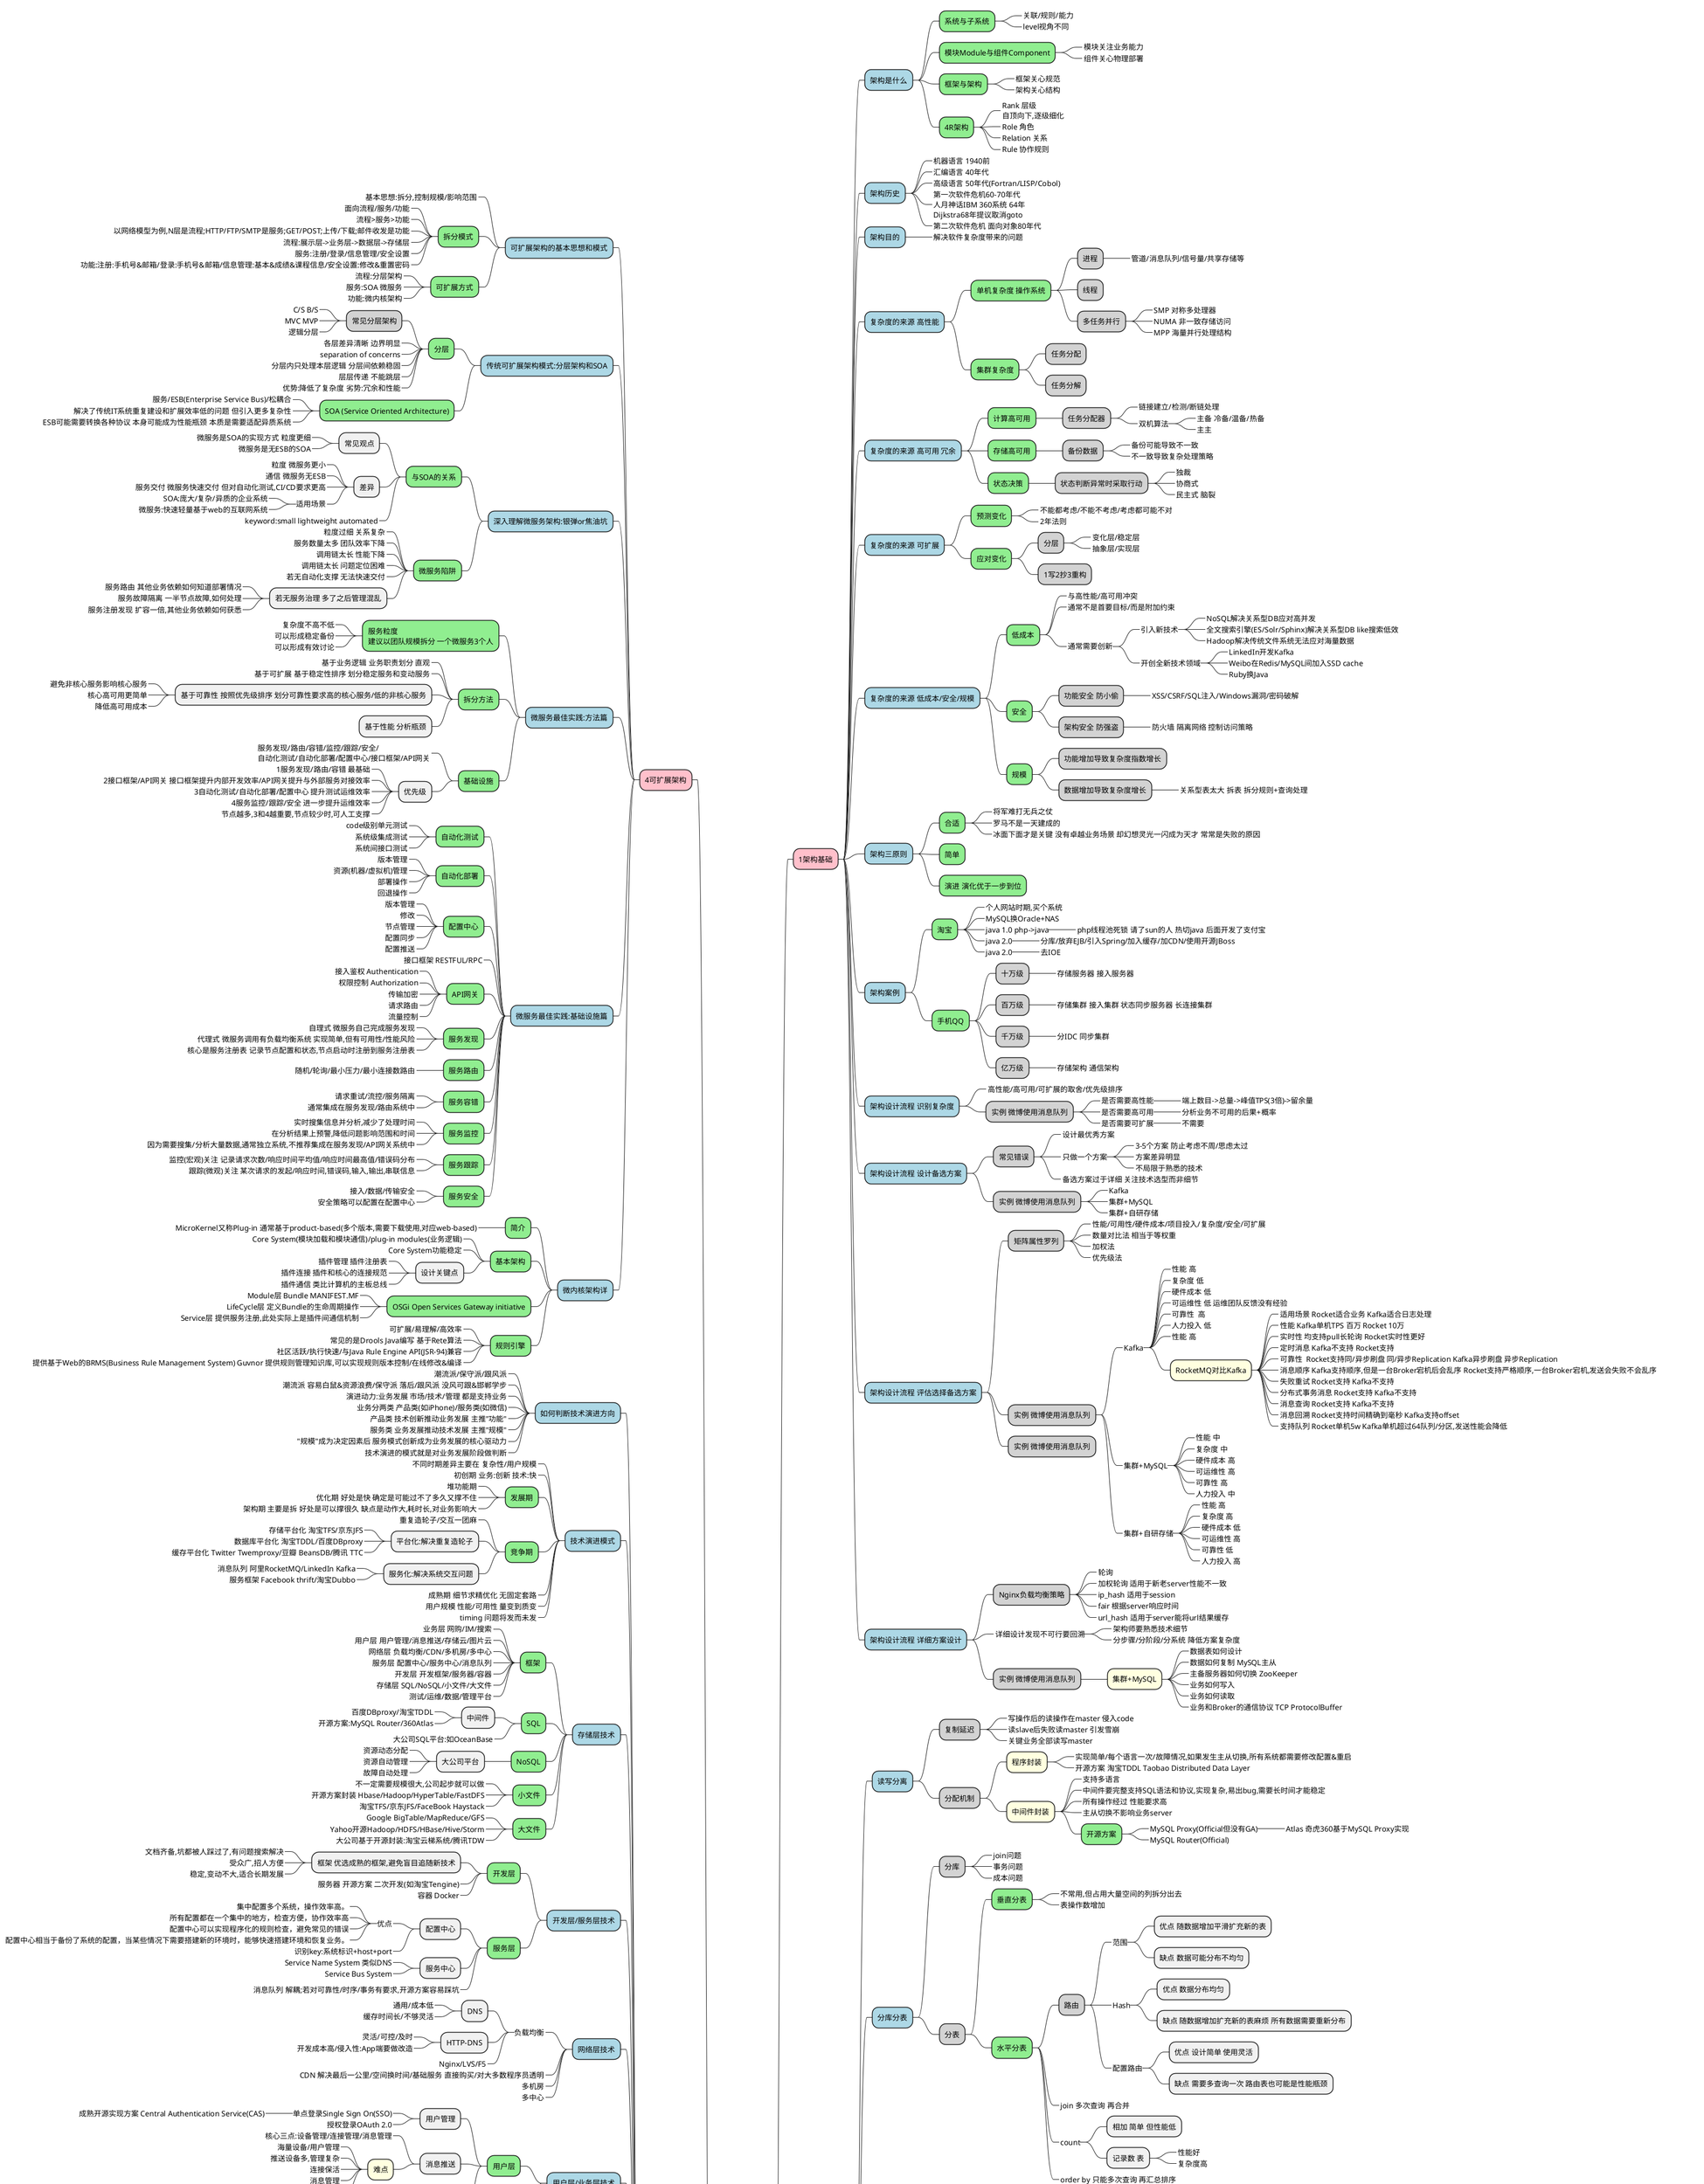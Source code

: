 @startmindmap
*[#orange] 架构基础\n判断和取舍
    *[#pink] 1架构基础
        *[#lightblue] 架构是什么
            *[#lightgreen] 系统与子系统
                *_ 关联/规则/能力
                *_ level视角不同
            *[#lightgreen] 模块Module与组件Component
                *_ 模块关注业务能力
                *_ 组件关心物理部署
            *[#lightgreen] 框架与架构
                *_ 框架关心规范
                *_ 架构关心结构
            *[#lightgreen] 4R架构
                *_ Rank 层级\n自顶向下,逐级细化
                *_ Role 角色
                *_ Relation 关系
                *_ Rule 协作规则
        *[#lightblue] 架构历史
            *_ 机器语言 1940前
            *_ 汇编语言 40年代
            *_ 高级语言 50年代(Fortran/LISP/Cobol)
            *_ 第一次软件危机60-70年代\n人月神话IBM 360系统 64年\nDijkstra68年提议取消goto
            *_ 第二次软件危机 面向对象80年代
        *[#lightblue] 架构目的
            *_ 解决软件复杂度带来的问题
        *[#lightblue] 复杂度的来源 高性能
            *[#lightgreen] 单机复杂度 操作系统
                *[#lightgrey] 进程
                    *_ 管道/消息队列/信号量/共享存储等
                *[#lightgrey] 线程
                *[#lightgrey] 多任务并行
                    *_ SMP 对称多处理器
                    *_ NUMA 非一致存储访问
                    *_ MPP 海量并行处理结构
            *[#lightgreen] 集群复杂度
                *[#lightgrey] 任务分配
                *[#lightgrey] 任务分解
        *[#lightblue] 复杂度的来源 高可用 冗余
            *[#lightgreen] 计算高可用
                *[#lightgrey] 任务分配器
                    *_ 链接建立/检测/断链处理
                    *_ 双机算法
                        *_ 主备 冷备/温备/热备
                        *_ 主主
            *[#lightgreen] 存储高可用
                *[#lightgrey] 备份数据
                    *_ 备份可能导致不一致
                    *_ 不一致导致复杂处理策略
            *[#lightgreen] 状态决策
                *[#lightgrey] 状态判断异常时采取行动
                    *_ 独裁
                    *_ 协商式
                    *_ 民主式 脑裂
        *[#lightblue] 复杂度的来源 可扩展
            *[#lightgreen] 预测变化
                *_ 不能都考虑/不能不考虑/考虑都可能不对
                *_ 2年法则
            *[#lightgreen] 应对变化
                *[#lightgrey] 分层
                    *_ 变化层/稳定层
                    *_ 抽象层/实现层
                *[#lightgrey] 1写2抄3重构
        *[#lightblue] 复杂度的来源 低成本/安全/规模
            *[#lightgreen] 低成本
                *_ 与高性能/高可用冲突
                *_ 通常不是首要目标/而是附加约束
                *_ 通常需要创新
                    *_ 引入新技术
                        *_ NoSQL解决关系型DB应对高并发
                        *_ 全文搜索引擎(ES/Solr/Sphinx)解决关系型DB like搜索低效
                        *_ Hadoop解决传统文件系统无法应对海量数据
                    *_ 开创全新技术领域
                        *_ LinkedIn开发Kafka
                        *_ Weibo在Redis/MySQL间加入SSD cache
                        *_ Ruby换Java
            *[#lightgreen] 安全
                *[#lightgrey] 功能安全 防小偷
                    *_ XSS/CSRF/SQL注入/Windows漏洞/密码破解
                *[#lightgrey] 架构安全 防强盗
                    *_ 防火墙 隔离网络 控制访问策略
            *[#lightgreen] 规模
                *[#lightgrey] 功能增加导致复杂度指数增长
                *[#lightgrey] 数据增加导致复杂度增长
                    *_ 关系型表太大 拆表 拆分规则+查询处理
        *[#lightblue] 架构三原则
            *[#lightgreen] 合适
                *_ 将军难打无兵之仗
                *_ 罗马不是一天建成的
                *_ 冰面下面才是关键 没有卓越业务场景 却幻想灵光一闪成为天才 常常是失败的原因
            *[#lightgreen] 简单
            *[#lightgreen] 演进 演化优于一步到位
        *[#lightblue] 架构案例
            *[#lightgreen] 淘宝
                *_ 个人网站时期,买个系统
                *_ MySQL换Oracle+NAS
                *_ java 1.0 php->java
                    *_ php线程池死锁 请了sun的人 热切java 后面开发了支付宝
                *_ java 2.0
                    *_ 分库/放弃EJB/引入Spring/加入缓存/加CDN/使用开源JBoss
                *_ java 2.0
                    *_ 去IOE
            *[#lightgreen] 手机QQ
                *[#lightgrey] 十万级
                    *_ 存储服务器 接入服务器
                *[#lightgrey] 百万级
                    *_ 存储集群 接入集群 状态同步服务器 长连接集群
                *[#lightgrey] 千万级
                    *_ 分IDC 同步集群
                *[#lightgrey] 亿万级
                    *_ 存储架构 通信架构
        *[#lightblue] 架构设计流程 识别复杂度
            *_ 高性能/高可用/可扩展的取舍/优先级排序
            *[#lightgrey] 实例 微博使用消息队列
                *_ 是否需要高性能
                    *_ 端上数目->总量->峰值TPS(3倍)->留余量
                *_ 是否需要高可用
                    *_ 分析业务不可用的后果+概率
                *_ 是否需要可扩展
                    *_ 不需要
        *[#lightblue] 架构设计流程 设计备选方案
            *[#lightgrey] 常见错误
                *_ 设计最优秀方案
                *_ 只做一个方案
                    *_ 3-5个方案 防止考虑不周/思虑太过
                    *_ 方案差异明显
                    *_ 不局限于熟悉的技术
                *_ 备选方案过于详细 关注技术选型而非细节
            *[#lightgrey] 实例 微博使用消息队列
                *_ Kafka
                *_ 集群+MySQL
                *_ 集群+自研存储
        *[#lightblue] 架构设计流程 评估选择备选方案
            *[#lightgrey] 矩阵属性罗列
                *_ 性能/可用性/硬件成本/项目投入/复杂度/安全/可扩展
                *_ 数量对比法 相当于等权重
                *_ 加权法
                *_ 优先级法
            *[#lightgrey] 实例 微博使用消息队列
                *_ Kafka
                    *_ 性能 高
                    *_ 复杂度 低
                    *_ 硬件成本 低
                    *_ 可运维性 低 运维团队反馈没有经验
                    *_ 可靠性  高
                    *_ 人力投入 低
                    *_ 性能 高
                    *[#lightyellow] RocketMQ对比Kafka
                        *_ 适用场景 Rocket适合业务 Kafka适合日志处理
                        *_ 性能 Kafka单机TPS 百万 Rocket 10万
                        *_ 实时性 均支持pull长轮询 Rocket实时性更好
                        *_ 定时消息 Kafka不支持 Rocket支持
                        *_ 可靠性  Rocket支持同/异步刷盘 同/异步Replication Kafka异步刷盘 异步Replication
                        *_ 消息顺序 Kafka支持顺序,但是一台Broker宕机后会乱序 Rocket支持严格顺序,一台Broker宕机,发送会失败不会乱序
                        *_ 失败重试 Rocket支持 Kafka不支持
                        *_ 分布式事务消息 Rocket支持 Kafka不支持
                        *_ 消息查询 Rocket支持 Kafka不支持
                        *_ 消息回溯 Rocket支持时间精确到毫秒 Kafka支持offset
                        *_ 支持队列 Rocket单机5w Kafka单机超过64队列/分区,发送性能会降低
                *_ 集群+MySQL
                    *_ 性能 中
                    *_ 复杂度 中
                    *_ 硬件成本 高
                    *_ 可运维性 高
                    *_ 可靠性 高
                    *_ 人力投入 中
                *_ 集群+自研存储
                    *_ 性能 高
                    *_ 复杂度 高
                    *_ 硬件成本 低
                    *_ 可运维性 高
                    *_ 可靠性 低
                    *_ 人力投入 高
            *[#lightgrey] 实例 微博使用消息队列
        *[#lightblue] 架构设计流程 详细方案设计
            *[#lightgrey] Nginx负载均衡策略
                *_ 轮询
                *_ 加权轮询 适用于新老server性能不一致
                *_ ip_hash 适用于session
                *_ fair 根据server响应时间
                *_ url_hash 适用于server能将url结果缓存
            *_ 详细设计发现不可行要回溯
                *_ 架构师要熟悉技术细节
                *_ 分步骤/分阶段/分系统 降低方案复杂度
            *[#lightgrey] 实例 微博使用消息队列
                *[#lightyellow] 集群+MySQL
                    *_ 数据表如何设计
                    *_ 数据如何复制 MySQL主从
                    *_ 主备服务器如何切换 ZooKeeper
                    *_ 业务如何写入
                    *_ 业务如何读取
                    *_ 业务和Broker的通信协议 TCP ProtocolBuffer
    *[#pink] 2高性能架构
        *[#lightblue] 读写分离
            *[#lightgrey] 复制延迟
                *_ 写操作后的读操作在master 侵入code
                *_ 读slave后失败读master 引发雪崩
                *_ 关键业务全部读写master
            *[#lightgrey] 分配机制
                *[#lightyellow] 程序封装
                    *_ 实现简单/每个语言一次/故障情况,如果发生主从切换,所有系统都需要修改配置&重启
                    *_ 开源方案 淘宝TDDL Taobao Distributed Data Layer
                *[#lightyellow] 中间件封装
                    *_ 支持多语言
                    *_ 中间件要完整支持SQL语法和协议,实现复杂,易出bug,需要长时间才能稳定
                    *_ 所有操作经过 性能要求高
                    *_ 主从切换不影响业务server
                    *[#lightgreen] 开源方案
                        *_ MySQL Proxy(Official但没有GA)
                            *_ Atlas 奇虎360基于MySQL Proxy实现
                        *_ MySQL Router(Official)
        *[#lightblue] 分库分表
            *[#lightgrey] 分库
                *_ join问题
                *_ 事务问题
                *_ 成本问题
            *[#lightgrey] 分表
                *[#lightgreen] 垂直分表
                    *_ 不常用,但占用大量空间的列拆分出去
                    *_ 表操作数增加
                *[#lightgreen] 水平分表
                    *[#lightgrey] 路由
                        *_ 范围
                            * 优点 随数据增加平滑扩充新的表
                            * 缺点 数据可能分布不均匀
                        *_ Hash
                            * 优点 数据分布均匀
                            * 缺点 随数据增加扩充新的表麻烦 所有数据需要重新分布
                        *_ 配置路由
                            * 优点 设计简单 使用灵活
                            * 缺点 需要多查询一次 路由表也可能是性能瓶颈
                    *_ join 多次查询 再合并
                    *_ count
                        * 相加 简单 但性能低
                        * 记录数 表
                            *_ 性能好
                            *_ 复杂度高
                    *_ order by 只能多次查询 再汇总排序
        *[#lightblue] NoSQL
            *[#lightgreen] 关系型DB的问题
                * 关系型存储行数据 无法支持复杂数据结构
                * schema强约束 扩展不便
                * 大数据场景IO较高 即使只对一列运算 整行数据进入内存
                * 全文搜索功能弱 like整表扫描
            *[#lightgreen] NoSQL的优势 牺牲ACID获得
            *[#lightgreen] KV存储 复杂数据结构 Redis
                * 事务仅支持I/C无法保证A/D
            *[#lightgreen] 文档数据库 解决强schema约束 MongoDB
                *_ 新增字段简单 历史数据不会出错 支持复杂数据结构
                *_ 不支持事务
                *_ 不支持join
            *[#lightgreen] 列式数据库 大数据IO问题 HBase
                *_ 节省IO 操作列不需要读整行数据
                *_ 数据压缩比高 列数据相似度更高
                *_ 频繁更新多个列时 可能有性能问题 因为多个列存储在磁盘不连续空间 随机写效率差
                *_ 因为压缩率高 更新需要解压缩更新再压缩
            *[#lightgreen] 全文搜索引擎 全文搜索能力 ElasticSearch
                *_ 基本原理 inverted index 正排是文档到单词
        *[#lightblue] 缓存架构
            *_ 单机MemCache tps 5万以上
            *[#lightgreen] 缓存穿透
                *_ 数据不存在 放逻辑空值预防
                *_ 缓存数据生成成本高
                    *_ 识别爬虫禁止访问 可能影响SEO(搜索引擎优化)和推广
                    *_ 监控识别 及时处理
            *[#lightgreen] 缓存雪崩
                *_ 更新锁 只有一个线程能更新缓存, 分布式情况可能需要分布式锁
                *_ 后台更新 缓存预热
            *[#lightgreen] 缓存热点
                *_ 多缓存节点 过期时间范围内随机
        *[#lightblue] 单服务器 PPC&TPC
            *[#lightgreen] 性能关键 并发模型
                *_ 如何处理连接
                *_ 如何处理请求
                *_ IO模型 阻塞与否/同步与否
                *_ 进程模型 单进程/多进程/多线程
            *[#lightgreen] PPC(Process Per Connection)
                * 流程
                    *_ 父进程 socket bind listen accept fork close
                    *_ 子进程 read 业务处理 write close
                * 问题
                    *_ fork代价高
                    *_ 进程通信复杂 IPC(Interprocess Communication)
                    *_ 并发不高 最多几百
                * pre-fork
                    * 优点 省去fork操作
                    * 缺点 惊群(Linux 2.6+解决)
                    * Apache MPM pre-fork 支持256连接
            *[#lightgreen] TPC(Thread Per Connection)
                * 流程
                    *_ 父进程 socket bind listen accept p-thread
                    *_ 子线程 read 业务处理 write close
                * 优点 解决 fork代价高/进程间通信复杂
                * 缺点 创建线程也有代价/线程间共享&互斥复杂/多线程互相影响(单线程可能导致进程退出)
                * pre-thread
                    * Apache MPM worker 默认支持16*25=400并发线程
        *[#lightblue] 单服务器 Reactor&Proactor
            *[#lightgreen] Reactor(Dispatcher)
                *_ PPC的问题 每个连接创建/销毁进程,开销大 解决方式:资源池
                * 后续问题 阻塞IO效率低 可以改为非阻塞+轮询
                    *_ CPU开销大
                    *_ 连接数多的时候轮询效率低
                * IO多路复用
                    * 多连接共用一个阻塞对象后,进程只在一个阻塞对象等待,不再轮询所有连接
                        *_ 常见实现方式 select/epoll/kqueue
                    *_ 当某条连接有数据可以处理时,操作系统通知进程,进程从阻塞态返回,进行业务处理
                * Reactor典型方案
                    *[#lightyellow] 单reactor 单进程/线程
                        * 特点
                            *_ 优点 简单,无进程间通信,无进程竞争
                            *_ 缺点 只有一个进程,无法发挥CPU多核性能
                            *_ 缺点 Handler在处理某个连接上的业务时,无法处理其他连接的事件,很容易导致性能瓶颈
                        * 适用场景 业务处理非常快速Redis/C语言一般是单进程/Java一般是单线程,因为JVM才是进程
                    *[#lightyellow] 单reactor 多线程
                        * 特点
                            *_ 优点 可以充分利用多核处理能力
                            * 缺点 多线程数据共享/访问复杂
                                *_ 子线程处理后将结果返回主线程,涉及共享数据的互斥/保护机制
                                *_ 以Java的NIO为例 Selector线程安全\n但Selector.selectKeys返回的集合非线程安全\n对selectedKeys必须单进程处理或采取同步措施保护
                            *_ 缺点 Reactor承担所有event的监听/响应,只在主线程运行,瞬间高并发会成为性能瓶颈
                    *[#lightyellow] 多reactor 多进程/线程
            *[#lightgreen] Proactor
        *[#lightblue] 负载均衡 分类及架构
            *[#lightgreen] 负载均衡不只是为了业务单元的负载达到均衡状态/本质是业务分配器
            *[#lightgreen] DNS负载均衡 地理级别
                *_ 简单/成本低/就近访问 提升速度
                *_ 更新不及时/扩展性差/分配策略简单
            *[#lightgreen] 硬件负载均衡 F5/A10 集群级别
                *_ 功能&性能强(百万级)/稳定性好/支持安全防护
                *_ 价格高/扩展能力差
            *[#lightgreen] 软件负载均衡 机器级别
                *_ Nginx&LVS
                    *_ Nginx软件7层
                    *_ Linux内核4层
                    *_ 协议和灵活性 Nginx支持http/Email协议 LVS协议无关,都可以做,例如聊天/数据库
                *_ 简单/便宜/灵活
                *_ 性能一般(Nginx5w,LVS10w级)/功能没有硬件强/一般不具备安全功能(防火墙和防DDos攻击等)
        *[#lightblue] 负载均衡算法
            *[#lightgreen] 任务平分类/负载均衡类/性能最优/Hash类
            *[#lightgreen] 轮询 简单/不关心服务器状态
            *[#lightgreen] 加权轮询 解决机器能力不一致
            *[#lightgreen] 负载最低优先 感知机器状态/复杂
            *[#lightgreen] 性能最优类
                *_ 全部统计响应时间 本身也消耗性能
                *_ 部分统计 确定合适采样率 本身复杂
                *_ 统计周期如何确认 比较复杂
            *[#lightgreen] 任务平分类/负载均衡类/性能最优/Hash类
            *[#lightgreen] Hash类
                *_ 源地址
                *_ 业务ID
    *[#pink] 3高可用架构
        *[#lightblue] CAP理论
            *[#lightgreen] 分布式系统(inter-connected & share-data)在读写操作时,无法CAP三项全选
            *[#lightgreen] C consistency 一致性 对指定客户端来说,读操作保证返回最新写操作结果
            *[#lightgreen] A availability 可用性 非故障节点在合理时间返回合理响应
            *[#lightgreen] P partition tolerance 分区容忍性 网络分区后系统可以继续function
            *[#lightgreen] 逻辑上CA不可选 只能CP or AP
        *[#lightblue] CAP细节
            *[#lightgreen] CAP细节
                *_ CAP关注的是data not system
                *_ CAP是忽略网络延迟的
                *_ 既要考虑分区时CP or AP, 更要考虑不分区时尽量CA
                *_ 为分区恢复做准备
            *[#lightgreen] ACID
            *[#lightgreen] BASE
                *_ Basically Available 损失部分 保证核心
                *_ Soft State 即不一致
                *_ Eventually Consistency
        *[#lightblue] FMEA方法 排除可用性隐患
            *[#lightgreen] 介绍
                *_ Failure mode and effects analysis
                *_ 给出初始架构设计图
                *_ 假设某个部件出故障
                *_ 分析影响
                *_ 根据分析做优化
            *_ 功能点 用户视角而非系统各个模块功能划分
            *_ 故障模式 故障点/故障形式 只关注现象,暂不关注原因 多量化描述
            *_ 故障影响 偶尔不可用/完全不可用/部分用户不可用/响应慢/结果出错 多量化描述
            *[#lightgreen] 严重程度 致命/高/中/低/无 五档
                *_ 严重程度 = 功能点重要程度*故障影响范围*功能点受损程度
            *[#lightgreen] 原因
                *_ 概率不同
                *_ 检测手段不同
                *_ 处理措施不同
            *[#lightgreen] 概率 高/中/低
                *_ 硬件
                *_ 开源系统
                *_ 自研系统
            *_ 风险程度 严重程度*概率
            *_ 已有措施 告警/容错/自恢复
            *_ 规避措施 技术手段/管理手段
            *_ 解决措施
            *_ 后续规划
            *_ FMEA实战
        *[#lightblue] 高可用存储 双机架构
            *_ 数据如何复制/节点职责/应对复制延迟/应对复制中断
            *[#lightgreen] 主备复制
                *_ 简单 只需复制数据 无需判断状态
                *_ 备机仅备份,浪费资源 故障需要人工干预
            *[#lightgreen] 主从复制
                *_ 主机故障,不影响读 发挥了硬件性能
                *_ 复杂 延迟可能导致不一致 故障需要人工干预
            *[#lightgreen] 双机切换
                *_ 主备状态判断
                    *_ 状态传递渠道
                    *_ 状态检测内容
                *_ 切换决策 时机/策略/自动程度
                *_ 数据冲突解决
                *_ 互连式 自动决定主机 依赖状态传递渠道
                *_ 中介式 状态决策更简单 中介高可用 MongoDB ReplicaSet
                *_ 模拟式 实现简单 状态信息少,决策可能有偏差
            *[#lightgreen] 主主复制 无需状态信息传递/状态决策/状态切换 但数据要双向复制 适用于临时性/可丢失/可覆盖
        *[#lightblue] 高可用存储 集群和分区
            *[#lightgreen] 数据集群
                *[#lightgrey] 数据集中
                    *_ 如何复制给备机 多通道:主机压力大/数据一致性难保证
                    *_ 如何检查主机状态
                    *_ 如何决定新的主机
                *[#lightgrey] 数据分散
                    *_ 均衡性
                    *_ 容错性
                    *_ 可伸缩性
                    *_ 执行数据分配角色
                        *_ Hadoop nameNode
                        *_ ElasticSearch masterNode
            *[#lightgreen] 数据分区
                *[#lightgrey] 考量
                    *_ 数据量 直接决定分区规则的复杂度
                    *_ 分区规则 地理级别 业务范围/成本
                    * 复制规则
                        *_ 集中式 设计简单/容易扩展/成本高
                        *_ 互备式 设计复杂/扩展麻烦/成本低
                        *_ 独立式 设计简单,互不影响/扩展容易/成本高
        *[#lightblue] 如何设计计算高可用
            *[#lightgreen] 复杂度主要体现在任务管理方面
                *_ 哪些服务器可以执行任务
                *_ 任务如何重新执行
                *_ 需要逻辑上的任务分配角色
            *[#lightgreen] 主备 简单
                *_ 冷备 节省能源 切换时间长
                *_ 温备 服务已经启动,但不对外暴露
            *[#lightgreen] 主从
                *_ 从机也执行 发挥硬件性能
                *_ 任务分类,更复杂
            *[#lightgreen] 集群
                *_ 主备/主从 需要人工切换 集群自动完成切换
                *[#lightgrey] 对称集群 所有server角色一样
                    *_ 即负载均衡
                    *_ 需要分配策略
                    *_ 需要检测server状态
                *[#lightgrey] 非对称集群
                    *_ 任务分配更复杂
                    *_ 角色分配实现更复杂
        *[#lightblue] 业务高可用 异地多活
            *_ 复杂度高 成本高
            *[#lightgreen] 同城异区
                *_ 延迟低
                *_ 防机房级别故障
            *[#lightgreen] 跨城异地
                *_ 防极端灾难
                *_ 信号在光纤差不多20wkm/s
                *_ 北京到广州RTT(Round Trip Time) 50ms
                *_ 数据一定会不一致
            *[#lightgreen] 跨国异地
                *_ 服务不同区
                *_ 只读业务
        *[#lightblue] 异地多活 4大技巧
            *[#lightgreen] 保证核心业务的异地多活
                *_ 以账号系统为例,登录是核心功能,注册和用户信息不是
            *[#lightgreen] 保证核心数据的最终一致
                *_ 加快同步速度,例如搭建高速网络 cost高
                *_ 只同步核心数据
                *_ 只保证最终一致
            *[#lightgreen] 采用多种手段同步数据
                *_ 消息队列
                *_ 二次读取
                *_ 存储系统同步方式
                *_ 回源读取
                *_ 重新生成数据
            *[#lightgreen] 只保证绝大多数用户的异地多活
                *_ trade off有的点只能sacrifice
                *_ 挂公告
                *_ 事后补偿
                *_ 补充体验
        *[#lightblue] 异地多活设计4步走
            *[#lightgreen] 业务分级
                *_ 访问量大 核心业务 产生大量收入
            *[#lightgreen] 数据分类
                *_ 数据量
                *_ 唯一性
                *_ 实时性
                *_ 可丢失性
                *_ 可恢复性
            *[#lightgreen] 数据同步
                *_ 消息队列
                *_ 重复生成
                *_ 存储系统同步
            *[#lightgreen] 异常处理
                * 目的
                    *_ 问题发生时,避免少量数据异常导致整体业务不可用
                    *_ 问题恢复后,修正异常数据
                    *_ 安抚用户,弥补用户损失
                * 多通道同步
                    *_ 一般双通道即可
                    *_ 不能用相同的网络连接
                    *_ 数据可覆盖
                * 同步和访问结合
                    *_ 数据有路由规则
                    *_ 不能用相同的网络连接
                    *_ 数据优先本地 适合实时性要求高的数据
                * 日志记录 用于数据恢复
                    *_ 服务器上,数据库中保存日志
                    *_ 本地独立系统保存日志
                    *_ 日志异地保存
                *_ 用户补偿 给代金券/红包
        *[#lightblue] 如何应对接口级故障
            *_ 主要原因系统压力大,负载太高,无法快速处理,引发更多后续问题
                *_ 内部原因 bug/数据库慢查询/逻辑不完善导致内存耗尽
                *_ 外部原因 黑客/促销or抢购/三方系统请求量大/三方系统响应慢
            *[#lightgreen] 降级 丢卒保车
                *_ 系统后门降级 成本低 需要一台台操作服务器
                *_ 独立降级系统 降级到单独系统
            *[#lightgreen] 熔断
                *_ 降级处理内部系统故障 熔断处理外部系统故障
                *_ 需要统一API调用层
                *_ 阈值设计
            *[#lightgreen] 限流
                *[#lightgrey] 基于请求
                    *_ 限制总量
                    *_ 限制时间量
                    *_ 难点在合理阈值 适用于业务功能相对简单的系统
                *[#lightgrey] 基于资源
                    *_ CPU占有率/队列长度
                    *_ 难点在如何确定关键资源,如何设定合理阈值
                *[#lightgrey] 限流算法
                    *[#lightyellow] 时间窗
                        *_ 固定时间窗 简单 但存在临界点问题
                        *_ 滑动时间窗 效果更好 实现更复杂
                    *[#lightyellow] 桶
                        *_ 漏桶
                            *_  流入速率不固定/匀速流出/桶满丢弃
                            *_  总量控制 桶大小是关键
                            *_  突发流量丢弃少 桶能缓存请求
                            *_  桶大小不易动态调整
                            *_  无法控制流出速度
                            *_  适用于瞬时高并发(秒杀)
                        *_ 令牌桶
                            *_  固定速度放入桶内令牌/业务请求先拿牌/拿不到牌丢弃
                            *_  速率控制
                            *_  突发流量丢弃相对多,因为桶内不能累积太多令牌
                            *_  速率可动态调整
                            *_  实现相对复杂
                            *_  适用于控制访问第三方/控制自己处理速度
            *[#lightgreen] 排队
                *_ 实际是限流的变种
                *_ 12306 排队/调度/服务模块
left side
    *[#pink] 4可扩展架构
        *[#lightblue] 可扩展架构的基本思想和模式
            *_ 基本思想:拆分,控制规模/影响范围
            *[#lightgreen] 拆分模式
                *_ 面向流程/服务/功能
                *_ 流程>服务>功能
                *_ 以网络模型为例,N层是流程;HTTP/FTP/SMTP是服务;GET/POST;上传/下载;邮件收发是功能
                *_ 流程:展示层->业务层->数据层->存储层
                *_ 服务:注册/登录/信息管理/安全设置
                *_ 功能:注册:手机号&邮箱/登录:手机号&邮箱/信息管理:基本&成绩&课程信息/安全设置:修改&重置密码
            *[#lightgreen] 可扩展方式
                *_ 流程:分层架构
                *_ 服务:SOA 微服务
                *_ 功能:微内核架构
        *[#lightblue] 传统可扩展架构模式:分层架构和SOA
            *[#lightgreen] 分层
                *[#lightgrey] 常见分层架构
                    *_ C/S B/S
                    *_ MVC MVP
                    *_ 逻辑分层
                *_ 各层差异清晰 边界明显
                *_ separation of concerns
                *_ 分层内只处理本层逻辑 分层间依赖稳固
                *_ 层层传递 不能跳层
                *_ 优势:降低了复杂度 劣势:冗余和性能
            *[#lightgreen] SOA (Service Oriented Architecture)
                *_ 服务/ESB(Enterprise Service Bus)/松耦合
                *_ 解决了传统IT系统重复建设和扩展效率低的问题 但引入更多复杂性
                *_ ESB可能需要转换各种协议 本身可能成为性能瓶颈 本质是需要适配异质系统
        *[#lightblue] 深入理解微服务架构:银弹or焦油坑
            *[#lightgreen] 与SOA的关系
                * 常见观点
                    *_ 微服务是SOA的实现方式 粒度更细
                    *_ 微服务是无ESB的SOA
                * 差异
                    *_ 粒度 微服务更小
                    *_ 通信 微服务无ESB
                    *_ 服务交付 微服务快速交付 但对自动化测试,CI/CD要求更高
                    *_ 适用场景
                        *_ SOA:庞大/复杂/异质的企业系统
                        *_ 微服务:快速轻量基于web的互联网系统
                *_ keyword:small lightweight automated
            *[#lightgreen] 微服务陷阱
                *_ 粒度过细 关系复杂
                *_ 服务数量太多 团队效率下降
                *_ 调用链太长 性能下降
                *_ 调用链太长 问题定位困难
                *_ 若无自动化支撑 无法快速交付
                * 若无服务治理 多了之后管理混乱
                    *_ 服务路由 其他业务依赖如何知道部署情况
                    *_ 服务故障隔离 一半节点故障,如何处理
                    *_ 服务注册发现 扩容一倍,其他业务依赖如何获悉
        *[#lightblue] 微服务最佳实践:方法篇
            *[#lightgreen] 服务粒度\n建议以团队规模拆分 一个微服务3个人
                *_ 复杂度不高不低
                *_ 可以形成稳定备份
                *_ 可以形成有效讨论
            *[#lightgreen] 拆分方法
                *_ 基于业务逻辑 业务职责划分 直观
                *_ 基于可扩展 基于稳定性排序 划分稳定服务和变动服务
                * 基于可靠性 按照优先级排序 划分可靠性要求高的核心服务/低的非核心服务
                    *_ 避免非核心服务影响核心服务
                    *_ 核心高可用更简单
                    *_ 降低高可用成本
                * 基于性能 分析瓶颈
            *[#lightgreen] 基础设施
                *_ 服务发现/路由/容错/监控/跟踪/安全/\n自动化测试/自动化部署/配置中心/接口框架/API网关
                * 优先级
                    *_ 1服务发现/路由/容错 最基础
                    *_ 2接口框架/API网关 接口框架提升内部开发效率/API网关提升与外部服务对接效率
                    *_ 3自动化测试/自动化部署/配置中心 提升测试运维效率
                    *_ 4服务监控/跟踪/安全 进一步提升运维效率
                    *_ 节点越多,3和4越重要,节点较少时,可人工支撑
        *[#lightblue] 微服务最佳实践:基础设施篇
            *[#lightgreen] 自动化测试
                *_ code级别单元测试
                *_ 系统级集成测试
                *_ 系统间接口测试
            *[#lightgreen] 自动化部署
                *_ 版本管理
                *_ 资源(机器/虚拟机)管理
                *_ 部署操作
                *_ 回退操作
            *[#lightgreen] 配置中心
                *_ 版本管理
                *_ 修改
                *_ 节点管理
                *_ 配置同步
                *_ 配置推送
            *_ 接口框架 RESTFUL/RPC
            *[#lightgreen] API网关
                *_ 接入鉴权 Authentication
                *_ 权限控制 Authorization
                *_ 传输加密
                *_ 请求路由
                *_ 流量控制
            *[#lightgreen] 服务发现
                *_ 自理式 微服务自己完成服务发现
                *_ 代理式 微服务调用有负载均衡系统 实现简单,但有可用性/性能风险
                *_ 核心是服务注册表 记录节点配置和状态,节点启动时注册到服务注册表
            *[#lightgreen] 服务路由
                *_ 随机/轮询/最小压力/最小连接数路由
            *[#lightgreen] 服务容错
                *_ 请求重试/流控/服务隔离
                *_ 通常集成在服务发现/路由系统中
            *[#lightgreen] 服务监控
                *_ 实时搜集信息并分析,减少了处理时间
                *_ 在分析结果上预警,降低问题影响范围和时间
                *_ 因为需要搜集/分析大量数据,通常独立系统,不推荐集成在服务发现/API网关系统中
            *[#lightgreen] 服务跟踪
                *_ 监控(宏观)关注 记录请求次数/响应时间平均值/响应时间最高值/错误码分布
                *_ 跟踪(微观)关注 某次请求的发起/响应时间,错误码,输入,输出,串联信息
            *[#lightgreen] 服务安全
                *_ 接入/数据/传输安全
                *_ 安全策略可以配置在配置中心
        *[#lightblue] 微内核架构详
            *[#lightgreen] 简介
                *_ MicroKernel又称Plug-in 通常基于product-based(多个版本,需要下载使用,对应web-based)
            *[#lightgreen] 基本架构
                *_ Core System(模块加载和模块通信)/plug-in modules(业务逻辑)
                *_ Core System功能稳定
                * 设计关键点
                    *_ 插件管理 插件注册表
                    *_ 插件连接 插件和核心的连接规范
                    *_ 插件通信 类比计算机的主板总线
            *[#lightgreen] OSGi Open Services Gateway initiative
                *_ Module层 Bundle MANIFEST.MF
                *_ LifeCycle层 定义Bundle的生命周期操作
                *_ Service层 提供服务注册,此处实际上是插件间通信机制
            *[#lightgreen] 规则引擎
                *_ 可扩展/易理解/高效率
                *_ 常见的是Drools Java编写 基于Rete算法
                *_ 社区活跃/执行快速/与Java Rule Engine API(JSR-94)兼容
                *_ 提供基于Web的BRMS(Business Rule Management System) Guvnor 提供规则管理知识库,可以实现规则版本控制/在线修改&编译
    *[#pink] 5架构实战
        *[#lightblue] 如何判断技术演进方向
            *_ 潮流派/保守派/跟风派
            *_ 潮流派 容易白鼠&资源浪费/保守派 落后/跟风派 没风可跟&邯郸学步
            *_ 演进动力:业务发展 市场/技术/管理 都是支持业务
            *_ 业务分两类 产品类(如iPhone)/服务类(如微信)
            *_ 产品类 技术创新推动业务发展 主推"功能"
            *_ 服务类 业务发展推动技术发展 主推"规模"
            *_ "规模"成为决定因素后 服务模式创新成为业务发展的核心驱动力
            *_ 技术演进的模式就是对业务发展阶段做判断
        *[#lightblue] 技术演进模式
            *_ 不同时期差异主要在 复杂性/用户规模
            *_ 初创期 业务:创新 技术:快
            *[#lightgreen] 发展期
                *_ 堆功能期
                *_ 优化期 好处是快 确定是可能过不了多久又撑不住
                *_ 架构期 主要是拆 好处是可以撑很久 缺点是动作大,耗时长,对业务影响大
            *[#lightgreen] 竞争期
                *_ 重复造轮子/交互一团麻
                * 平台化:解决重复造轮子
                    *_ 存储平台化 淘宝TFS/京东JFS
                    *_ 数据库平台化 淘宝TDDL/百度DBproxy
                    *_ 缓存平台化 Twitter Twemproxy/豆瓣 BeansDB/腾讯 TTC
                * 服务化:解决系统交互问题
                    *_ 消息队列 阿里RocketMQ/LinkedIn Kafka
                    *_ 服务框架 Facebook thrift/淘宝Dubbo
            *_ 成熟期 细节求精优化 无固定套路
            *_ 用户规模 性能/可用性 量变到质变
            *_ timing 问题将发而未发
        *[#lightblue] 存储层技术
            *[#lightgreen] 框架
                *_ 业务层 网购/IM/搜索
                *_ 用户层 用户管理/消息推送/存储云/图片云
                *_ 网络层 负载均衡/CDN/多机房/多中心
                *_ 服务层 配置中心/服务中心/消息队列
                *_ 开发层 开发框架/服务器/容器
                *_ 存储层 SQL/NoSQL/小文件/大文件
                *_ 测试/运维/数据/管理平台
            *[#lightgreen] SQL
                * 中间件
                    *_ 百度DBproxy/淘宝TDDL
                    *_ 开源方案:MySQL Router/360Atlas
                *_ 大公司SQL平台:如OceanBase
            *[#lightgreen] NoSQL
                * 大公司平台
                    *_ 资源动态分配
                    *_ 资源自动管理
                    *_ 故障自动处理
            *[#lightgreen] 小文件
                *_ 不一定需要规模很大,公司起步就可以做
                *_ 开源方案封装 Hbase/Hadoop/HyperTable/FastDFS
                *_ 淘宝TFS/京东JFS/FaceBook Haystack
            *[#lightgreen] 大文件
                *_ Google BigTable/MapReduce/GFS
                *_ Yahoo开源Hadoop/HDFS/HBase/Hive/Storm
                *_ 大公司基于开源封装:淘宝云梯系统/腾讯TDW
        *[#lightblue] 开发层/服务层技术
            *[#lightgreen] 开发层
                * 框架 优选成熟的框架,避免盲目追随新技术
                    *_ 文档齐备,坑都被人踩过了,有问题搜索解决
                    *_ 受众广,招人方便
                    *_ 稳定,变动不大,适合长期发展
                *_ 服务器 开源方案 二次开发(如淘宝Tengine)
                *_ 容器 Docker
            *[#lightgreen] 服务层
                * 配置中心
                    *_ 优点
                        *_ 集中配置多个系统，操作效率高。
                        *_ 所有配置都在一个集中的地方，检查方便，协作效率高
                        *_ 配置中心可以实现程序化的规则检查，避免常见的错误
                        *_ 配置中心相当于备份了系统的配置，当某些情况下需要搭建新的环境时，能够快速搭建环境和恢复业务。
                    *_ 识别key:系统标识+host+port
                * 服务中心
                    *_ Service Name System 类似DNS
                    *_ Service Bus System
                *_ 消息队列 解耦;若对可靠性/时序/事务有要求,开源方案容易踩坑
        *[#lightblue] 网络层技术
            *_ 负载均衡
                * DNS
                    *_ 通用/成本低
                    *_ 缓存时间长/不够灵活
                * HTTP-DNS
                    *_ 灵活/可控/及时
                    *_ 开发成本高/侵入性:App端要做改造
                *_ Nginx/LVS/F5
            *_ CDN 解决最后一公里/空间换时间/基础服务 直接购买/对大多数程序员透明
            *_ 多机房
            *_ 多中心
        *[#lightblue] 用户层/业务层技术
            *[#lightgreen] 用户层
                * 用户管理
                    *_ 单点登录Single Sign On(SSO)
                        *_ 成熟开源实现方案 Central Authentication Service(CAS)
                    *_ 授权登录OAuth 2.0
                * 消息推送
                    *_ 核心三点:设备管理/连接管理/消息管理
                    *[#lightyellow] 难点
                        *_ 海量设备/用户管理
                        *_ 推送设备多,管理复杂
                        *_ 连接保活
                        *_ 消息管理
                        *_ 推送规则维护
                * 存储云/图片云 数据量大/体积小/访问有时效性
            *[#lightgreen] 业务层
                *_ 业务拆分
                *_ 分久必合 职责关联性强的合并为虚拟业务域
                *_ 总体思路:高内聚 低耦合
        *[#lightblue] 平台技术
            *[#lightgreen] 运维平台
                *_ 配置(资源管理:机器&IP&虚拟机)
                *_ 部署(包管理/灰度发布/回滚)
                *_ 监控
                *_ 应急(停止程序&下线故障机器&切换IP)
                *_ 标准化/平台化/自动化/可视化
            *[#lightgreen] 测试平台
                *_ 用例管理
                *_ 资源管理
                *_ 任务管理
                *_ 数据管理(执行时间/结果/执行期间资源占用情况等)
            *[#lightgreen] 数据平台
                * 数据管理
                    *_ 数据采集
                    *_ 数据存储
                    *_ 数据访问 对外提供协议用于读写
                    *_ 数据安全
                *_ 数据分析
                    *_ 数据统计
                    *_ 数据挖掘
                    *_ 机器学习
                    *_ 深度学习
                *_ 数据应用 在线应用:推荐/广告 离线应用:报表/欺诈检测/异常检测
            *[#lightgreen] 管理平台 权限管理
                *_ 身份认证
                *_ 权限控制
        *[#lightblue] 有的放矢
            *[#lightgreen] 重构的难点
                *_ 业务不能停
                *_ 关联方多,牵一发动全身
                *_ 旧架构/业务数据的约束
            *[#lightgreen] 识别真正需要通过重构解决的问题,集中力量快速解决
                * 例子
                    *_ 解决不合理的耦合
                    *_ 解决全局单点的可用性问题
                    *_ 解决大系统带来的开发效率问题
                *_ 假设重新干,方案相似选择优化,否则考虑重构
        *[#lightblue] 合纵连横
            *[#lightgreen] 合纵
                *_ 重构是大动作,需要与利益相关方提前沟通好,达成共识
                *_ 将技术语言转换为通用语言,事实说话,数据说话
            *[#lightgreen] 连横
                *_ 重构可能需要相关系统配合
                *_ 阻力:对我有什么好处/我又不急
                *_ 换位思考/合作共赢/关注长期
                *_ 如果对对方不利,与虎谋皮不可取,escalate
                *_ 对方暂时无法配合,约定好排期时间
            *_ plan&dependency analysis&acknowledgement&risk management
        *[#lightblue] 运筹帷幄
            *[#lightgreen] 方法论
                *_ 根据优先级排序
                *_ 分类问题
                *_ 先易后难
                *_ 循序渐进 最少一个月,不超过3个月
            *[#lightgreen] 分段实施
                *_ 根据优先级/重要性/难易度划分不同阶段
                *_ 每阶段聚焦一个整体目标
                *_ 集中精力/资源解决一类问题
                * 好处
                    *_ 目标明确,效果明显,后续更容易推动
                    *_ 工作量不大,可与业务并行
                    *_ 改动不大,降低总体风险
            *[#lightgreen] 分阶段的例子
                *_ 救火
                *_ 组件化
                *_ 解耦
        *[#lightblue] 开源项目选择/使用/二次开发
            *[#lightgreen] 选
                *_ 聚焦是否满足业务
                *_ 聚焦是否成熟 版本号/使用公司数量/社区活跃度
                * 聚焦运维能力
                    *_ 日志齐全
                    *_ 是否有命令行/管理控制台等维护工具,能够看到系统运行时情况
                    *_ 是否有故障检测和恢复能力,例如告警/切换等
                    *_ 如果是开源库,例如Netty,本身不具备运维能力.使用时打印关键信息日志
            *[#lightgreen] 用
                * 深入研究,仔细测试
                    *_ 通读设计文档,了解设计原理
                    *_ 核对配置项作用和影响,识别关键配置项
                    *_ 多场景性能测试
                    *_ 压力测试 连跑几天,观察CPU/内存/磁盘IO等指标的波动
                    *_ 故障测试 kill/断电/拔网线/重启100次/切换等
                *_ 小心应用 灰度发布 非核心业务先用
                *_ 做好应急 以防万一
            *[#lightgreen] 改
                * 保持纯洁 加以包装
                    *_ 不要改原系统 开发辅助系统,例如监控/报警/负载均衡/管理等
                    *_ 以Redis为例,如果想增加集群功能,增加一个proxy层来实现
                    *_ Twitter的Twenproxy就是这样做的,Redis3.0后支持了集群方案,这时可以直接切换
                *_ 发明你要的轮子
        *[#lightblue] App架构演进
            *_ Web App 简单/快速
            *_ 原生App 体验好
            *_ HybridApp 解决iOS/Android/WindowsPhone开发重复
            * 组件化/容器化
                *_ 大App拆分多个组件,各组件独立开发/测试/上线
                *_ 组件:静态发布,统一到App某个版本
                *_ 容器:动态发布,动态加载组件,组件ready直接发布
            * 跨平台App Google Flutter等
        *[#lightblue] 架构设计文档template
            *[#lightgreen] 备选方案模版
                *_ 需求介绍 背景/问题(性能&耦合&效率等)/目标/影响范围等
                * 需求分析
                    *_ 5W2H Who/When/What/Why/Where/How/How Much
                    *_ 8C(Constraints) 性能/成本/时间/可靠性/安全性/合规性/技术性/兼容性
                * 复杂度分析
                    *_ 高可用
                    *_ 高性能
                    *_ 可扩展
                *_ 备选方案list
                *_ 备选方案评估
            *[#lightgreen] 架构设计模版
                *_ 总体方案 模块划分/职责描述/核心feature
                *_ 架构总览 架构图和描述
                *_ 核心流程
                *_ 详细设计
                    *_ 高可用
                    *_ 高性能
                    *_ 可扩展
                    *_ 安全 身份识别/权限控制
                    *_ 其他 开发语言,公司标准等
                *_ 部署方案 硬件要求/部署方式/组网方式
                *_ 架构演进规划 分阶段
        *[#lightblue] 如何画出优秀的软件系统架构图
            *[#lightgreen] 传统4+1视图
                *_ Logical View 终端用户视角 系统提供的功能 class/state
                *_ Process View 动态角度看系统处理过程 sequence/activity
                *_ Development View 程序员角度看系统逻辑组成 package
                *_ Physical View 系统工程师角度看物理组成 deployment
                *_ Scenarios View 用户角度看系统需要实现的需求 use case
            *[#lightgreen] 4R
                *_ rank 先明确级别,只展示该级别的架构信息
                *_ role 画出角色
                *_ relation role之间连线
                *_ rule 挑选核心case,画系统序列图
                *_ role+relation静态架构图 rule动态架构图
                *_ 静态架构图与复杂度有关 一般1-2张
                *_ 动态架构图 多张 因为核心场景一般不只一个
            *[#lightgreen] 系统
                *_ 按业务划分 业务架构
                * 按领域划分 领域架构
                    *[#lightyellow] 客户端
                        *_ 按模块划分 客户端架构
                    *[#lightyellow] 后端
                        *_ 按模块划分 系统/后端架构
                        *_ 按应用划分 应用架构
                        *_ 按组件划分 部署架构
                    *[#lightyellow] 前端
                        *_ 按模块划分 前端架构
            * 具体说明
                *[#lightgreen] 业务架构图
                    *_ 类似4+1的场景视图
                    *_ 不同颜色标识业务状态(颜色最好不超过3个)
                    *_ 分组管理
                    *_ 区块对齐
                *[#lightgreen] 客户端/前端架构图
                    *_ 逻辑架构
                    *_ 用连线表示关系,不同关系用不同形状的线
                    *_ 分层/分组管理
                *[#lightgreen] 系统架构图
                    *_ 逻辑架构
                    *_ 逻辑分组
                *[#lightgreen] 应用架构图
                    *_ 复杂系统分域
                *[#lightgreen] 部署架构图
                    *_ 用图标代替区块(美观)
                *[#lightgreen] 系统序列图
                    *_ 用UML序列图
            *[#lightgreen] 补充说明
                *_ TOGAF(The Open Group Architecture Framework)
                    *_ 业务架构
                    *_ 数据架构(数据资产架构)
                    *_ 应用架构
                    *_ 技术架构
                    *_ 企业级架构 CTO级别
                * C4架构
                    *_ context
                    *_ container
                    *_ component
                    *_ code
    *[#pink] 6特别放送
        *[#lightblue] Q&A
            *[#lightgreen] 提升技术
                *_ 首先不能着急,循序渐进,持之以恒
                *_ 知行合一
                *_ 多交流
        *[#lightblue] Q&A
            *[#lightgreen] 原版本架构设计原则
                *_ 合适优于业内领先
                *_ 演化优于过度设计
                *_ 简单优于复杂
                *_ 重构优于重写
                *_ 硬件优于人工
                *_ 专注优于全面
                *_ 开放优于封闭
                *_ 能用优于完美
                *_ 重用优于自研
                *_ 业务优先技术
                *_ 存储优于运算
                *_ 技术优于流程 不要寄希望于提升人的能力/加大测试投入来保证质量
                *_ 分布优于集中
                *_ 优化优于重构
        *[#lightblue] 如何高效学习开源项目
            *_ 不是开发者依然可以学到东西
            *_ 不要盯着数据结构和算法
            *[#lightgreen] 自顶向下学习,review code是最后一步
                * install
                    *_ 获知系统依赖性组件,而这是系统设计和实现的基础
                    *_ 安装目录也能提供使用/运行的基本信息
                    *_ 系统提供了那些工具方便我们使用
                * run
                    *_ 关注命令行和配置文件
                    *_ 提供关键信息:系统提供哪些能力/系统如何运行
                * 原理研究 关键在于"系统性"
                    *_ 关键特性的基本实现原理
                    * 优缺点对比分析
                        *_ 了解优缺点才算基本掌握
                        *_ 了解优缺点才能做出合理选择
                    *_ 通读项目设计文档
                    *_ 阅读互联网上既有文档
                    *_ demo验证
                * test
                    *_ 实际项目使用,必须先测试
                    *_ 测试一定在原理研究后,不然可能配置不对,达不到验证效果
                * review code
                    *_ 不读所有source code
                    *[#lightyellow] 核心code
                        *_ 如Redis的RDB快照
                        *_ Nginx多Reactor模型
                        *_ Disruptor使用volatile和CAS做无锁设计
                        *_ Netty的Zero-Copy
                    *_ 写个Demo,调试查看调用栈
                * 时间分配 时间不够的话,不用test/review code
        *[#lightblue] 架构师成长之路
            *[#lightgreen] 架构师内功
                *_ 判断力 判断系统复杂度在哪里
                *_ 执行力 使用合适的方案解决复杂度问题
                *_ 创新力 能够创造新的方法解决复杂度问题
            *[#lightgreen] 架构师内功来源
                *_ 经验
                *_ 视野
                *_ 思考
            *[#lightgreen] 工程师
                *_ 在别人的指导下开发
                * 基础技能积累
                    *_ 语言
                    *_ 编程工具的使用
                    *_ 业务基本流程
            *[#lightgreen] 高级工程师
                *_ 独立开发
                * 积累方案设计经验
                    *_ 表设计经验
                    *_ 接口设计经验
                    *_ 缓存设计经验
                    *_ 业务流程设计经验
                * 与工程师的差异
                    *_ 深度 工程师知道how,高级工程师知道why
                    *_ 理论 数据库范式/设计模式/solid设计原则/缓存设计理论(穿透/雪崩/热点)
            *[#lightgreen] 技术专家
                *_ 某个领域的专家
                * 与高级工程师的差异
                    *_ 高级工程师在已有框架下完成设计,技术专家修改/扩展/优化框架
                    *_ 广度 如多线程/JVM/Netty/ES/Redis/MySQL
            *[#lightgreen] 初级架构师
                *_ 独立完成系统架构设计
                * 与技术专家的差异
                    *_ 基于架构设计方法论,专家基于经验
            *[#lightgreen] 中级架构师
                *_ 完成复杂系统架构设计
                * 与初级架构师的差异
                    *_ 系统复杂度不同
                    * 技术深度
                        *_ CAP/BASE是异地多活理论基础\nPaxos是分布式一致性基础算法\n2PC/3PC是分布式事务基础算法
                    * 技术理论
                        *_ Kafka磁盘顺序写\nDisruptor结合CPU预读取机制/缓存行/无锁设计\nStorm高效异或确认机制\nFlink的分布式快照算法
                        *_ 与技术专家的差异就在于理解的深刻程度
            *[#lightgreen] 高级架构师
                * 创造新的架构模式
                    *_ 复杂业务场景
                    *_ 足够强大的技术团队
                    *_ 不满足于现状的态度
                    *_ 尊重技术价值的文化
        *[#lightblue] 架构师必读书单
            *[#lightgreen] 成长篇
                *_ 异类
                *_ 随机漫步的傻瓜
                *_ 一万小时天才理论
                *_ 情商
                *_ 优秀到不能被忽视
                *_ 影响力大师
                *_ 羊皮卷--选择的力量
            *[#lightgreen] 技术篇
                *_ 运行环境/核心语言/基础知识/成熟技术
                *_ UNIX编程艺术
                *_ UNIX网络编程
                *_ UNIX环境高级编程
                *_ Linux系统编程
                *_ TCP/IP详解
                *_ 算法之美
                *_ 算法设计与应用
                *_ Java编程思想
                *_ 深入理解Java虚拟机
                *_ C++ primer
            *[#lightgreen] 业务篇
                *_ 增长黑客
                *_ 需求
                *_ 淘宝十年产品事
                *_ 定位
                *_ 保洁制胜战略
                *_ 算法设计与应用
                *_ 算法设计与应用
                *_ 算法设计与应用
        *[#lightblue] 单服务器高性能模式性能对比
        *[#lightblue] 扒一扒中台皇帝的外衣
            *_ 中台的价值 提炼业务共性需求,减少重复造轮子
            *[#lightgreen] 实际痛点
                *_ 业务部门并不独立 大业务权重大
                *_ 中台并不总能提炼共性需求 业务发展中,中台和业务方存在不同诉求
                *_ 中台的轮子会不断变化
                *_ 中台是某类业务的中台,不是所有业务的中台
        *[#lightgreen] 效果
            *_ 业务部门并不清楚中台提供的能力
            *_ 中台所谓的"快",并没有严谨的衡量 开发时间少,沟通/联调时间多
            *_ 中台是大公司业务发展的阶段,小公司或者初创业务并不适合
        *[#lightblue] ChatGPT来临,架构师何去何从
            *[#lightgreen] 相对缺陷
                *_ 样本越小,训练效果越差
                *_ 数据无法及时更新
                *_ 历史数据对未来影响很大
            *[#lightgreen] 业务篇
                *_ 业务需求本身的差异性无法训练
                *_ 架构设计中的判断标准无法标准化
                *_ 技术在不断演进
                *_ 架构师需要创新能力
            *_ 适合替代标准化常规工作
    *[#pink] 7结课测试
    *[#pink] 8结束语
        *_ 10000小时理论 10年每年1000小时,每天3小事,最难的是坚持
        *_ 坚持梦想
        *_ 坚持学习
        *_ 坚持输出
@endmindmap